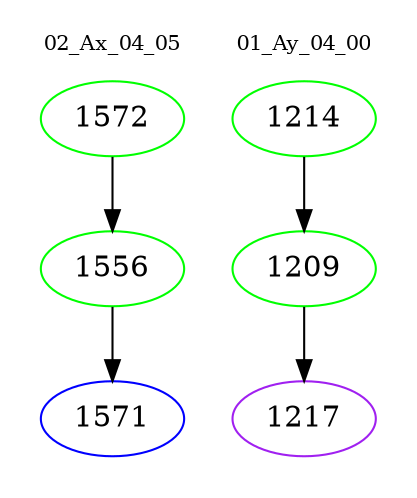 digraph{
subgraph cluster_0 {
color = white
label = "02_Ax_04_05";
fontsize=10;
T0_1572 [label="1572", color="green"]
T0_1572 -> T0_1556 [color="black"]
T0_1556 [label="1556", color="green"]
T0_1556 -> T0_1571 [color="black"]
T0_1571 [label="1571", color="blue"]
}
subgraph cluster_1 {
color = white
label = "01_Ay_04_00";
fontsize=10;
T1_1214 [label="1214", color="green"]
T1_1214 -> T1_1209 [color="black"]
T1_1209 [label="1209", color="green"]
T1_1209 -> T1_1217 [color="black"]
T1_1217 [label="1217", color="purple"]
}
}
